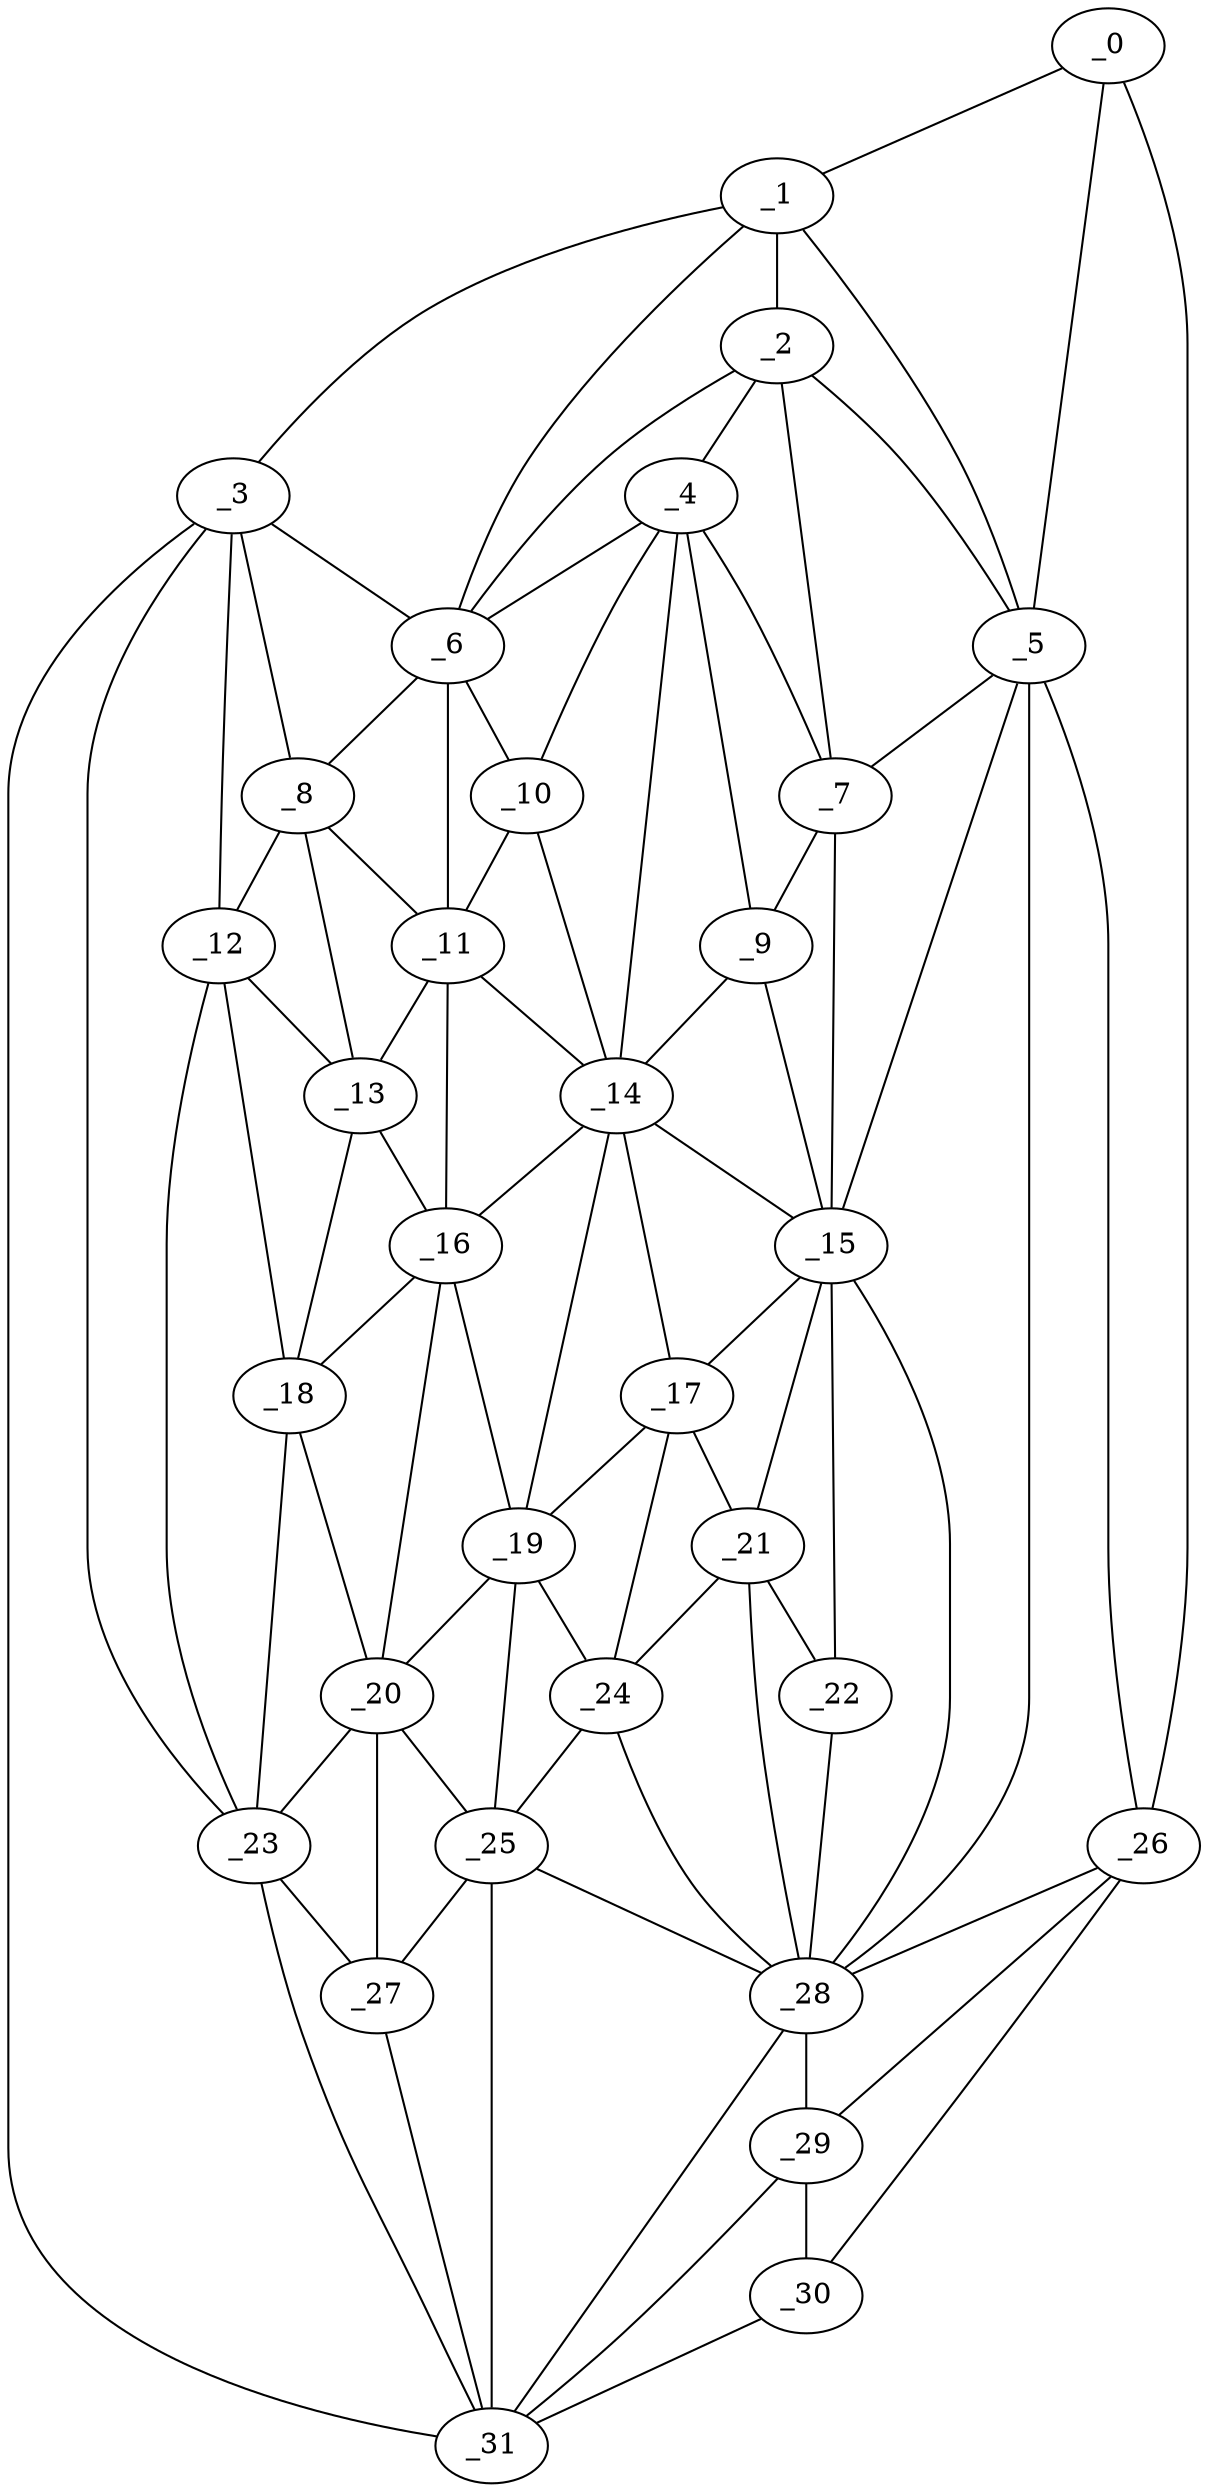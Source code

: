 graph "obj67__95.gxl" {
	_0	 [x=21,
		y=121];
	_1	 [x=25,
		y=87];
	_0 -- _1	 [valence=1];
	_5	 [x=49,
		y=75];
	_0 -- _5	 [valence=2];
	_26	 [x=88,
		y=123];
	_0 -- _26	 [valence=1];
	_2	 [x=39,
		y=75];
	_1 -- _2	 [valence=2];
	_3	 [x=45,
		y=4];
	_1 -- _3	 [valence=1];
	_1 -- _5	 [valence=2];
	_6	 [x=50,
		y=43];
	_1 -- _6	 [valence=2];
	_4	 [x=49,
		y=57];
	_2 -- _4	 [valence=2];
	_2 -- _5	 [valence=2];
	_2 -- _6	 [valence=2];
	_7	 [x=50,
		y=70];
	_2 -- _7	 [valence=1];
	_3 -- _6	 [valence=1];
	_8	 [x=52,
		y=33];
	_3 -- _8	 [valence=2];
	_12	 [x=61,
		y=22];
	_3 -- _12	 [valence=1];
	_23	 [x=83,
		y=14];
	_3 -- _23	 [valence=2];
	_31	 [x=106,
		y=7];
	_3 -- _31	 [valence=1];
	_4 -- _6	 [valence=2];
	_4 -- _7	 [valence=2];
	_9	 [x=56,
		y=65];
	_4 -- _9	 [valence=2];
	_10	 [x=57,
		y=50];
	_4 -- _10	 [valence=2];
	_14	 [x=63,
		y=54];
	_4 -- _14	 [valence=2];
	_5 -- _7	 [valence=1];
	_15	 [x=66,
		y=71];
	_5 -- _15	 [valence=1];
	_5 -- _26	 [valence=1];
	_28	 [x=90,
		y=90];
	_5 -- _28	 [valence=2];
	_6 -- _8	 [valence=2];
	_6 -- _10	 [valence=2];
	_11	 [x=60,
		y=40];
	_6 -- _11	 [valence=2];
	_7 -- _9	 [valence=2];
	_7 -- _15	 [valence=1];
	_8 -- _11	 [valence=2];
	_8 -- _12	 [valence=2];
	_13	 [x=62,
		y=31];
	_8 -- _13	 [valence=1];
	_9 -- _14	 [valence=2];
	_9 -- _15	 [valence=2];
	_10 -- _11	 [valence=2];
	_10 -- _14	 [valence=2];
	_11 -- _13	 [valence=2];
	_11 -- _14	 [valence=2];
	_16	 [x=67,
		y=39];
	_11 -- _16	 [valence=2];
	_12 -- _13	 [valence=1];
	_18	 [x=74,
		y=23];
	_12 -- _18	 [valence=1];
	_12 -- _23	 [valence=2];
	_13 -- _16	 [valence=1];
	_13 -- _18	 [valence=2];
	_14 -- _15	 [valence=1];
	_14 -- _16	 [valence=1];
	_17	 [x=70,
		y=56];
	_14 -- _17	 [valence=2];
	_19	 [x=75,
		y=42];
	_14 -- _19	 [valence=2];
	_15 -- _17	 [valence=2];
	_21	 [x=80,
		y=66];
	_15 -- _21	 [valence=2];
	_22	 [x=80,
		y=74];
	_15 -- _22	 [valence=1];
	_15 -- _28	 [valence=2];
	_16 -- _18	 [valence=1];
	_16 -- _19	 [valence=1];
	_20	 [x=80,
		y=26];
	_16 -- _20	 [valence=2];
	_17 -- _19	 [valence=1];
	_17 -- _21	 [valence=2];
	_24	 [x=85,
		y=50];
	_17 -- _24	 [valence=2];
	_18 -- _20	 [valence=1];
	_18 -- _23	 [valence=2];
	_19 -- _20	 [valence=2];
	_19 -- _24	 [valence=2];
	_25	 [x=88,
		y=38];
	_19 -- _25	 [valence=2];
	_20 -- _23	 [valence=1];
	_20 -- _25	 [valence=2];
	_27	 [x=89,
		y=28];
	_20 -- _27	 [valence=2];
	_21 -- _22	 [valence=2];
	_21 -- _24	 [valence=1];
	_21 -- _28	 [valence=2];
	_22 -- _28	 [valence=2];
	_23 -- _27	 [valence=2];
	_23 -- _31	 [valence=1];
	_24 -- _25	 [valence=2];
	_24 -- _28	 [valence=2];
	_25 -- _27	 [valence=1];
	_25 -- _28	 [valence=1];
	_25 -- _31	 [valence=2];
	_26 -- _28	 [valence=2];
	_29	 [x=94,
		y=105];
	_26 -- _29	 [valence=2];
	_30	 [x=95,
		y=108];
	_26 -- _30	 [valence=1];
	_27 -- _31	 [valence=1];
	_28 -- _29	 [valence=2];
	_28 -- _31	 [valence=2];
	_29 -- _30	 [valence=2];
	_29 -- _31	 [valence=2];
	_30 -- _31	 [valence=1];
}
